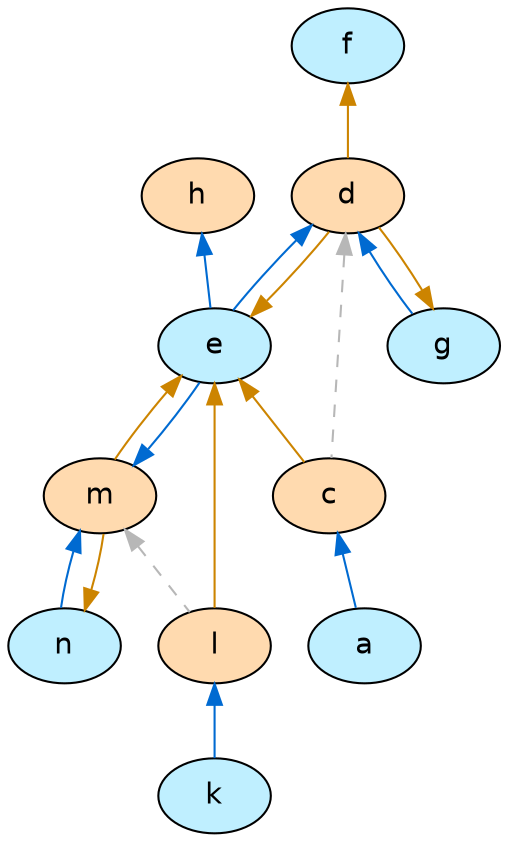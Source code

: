 digraph G {
  node [shape=oval style=filled fontname=Helvetica fontsize=14]
  node [fillcolor="#ffdaaf" fontcolor="#000000"] c l d m h;
  node [fillcolor="#bfefff" fontcolor="#000000"] a k e f g n;
  edge [dir=back, color="#006ad1", style="solid"]
        "c" -> "a";
        "l" -> "k";
        "d" -> "e";
        "m" -> "e";
        "d" -> "g";
        "h" -> "e";
        "m" -> "n";
  edge [dir=back, color="#b7b7b7", style="dashed"]
        "d" -> "c";
        "m" -> "l";
  edge [dir=back, color="#cc8400", style="solid"]
        "e" -> "c";
        "e" -> "l";
        "e" -> "d";
        "e" -> "m";
        "f" -> "d";
        "g" -> "d";
        "n" -> "m";
}
